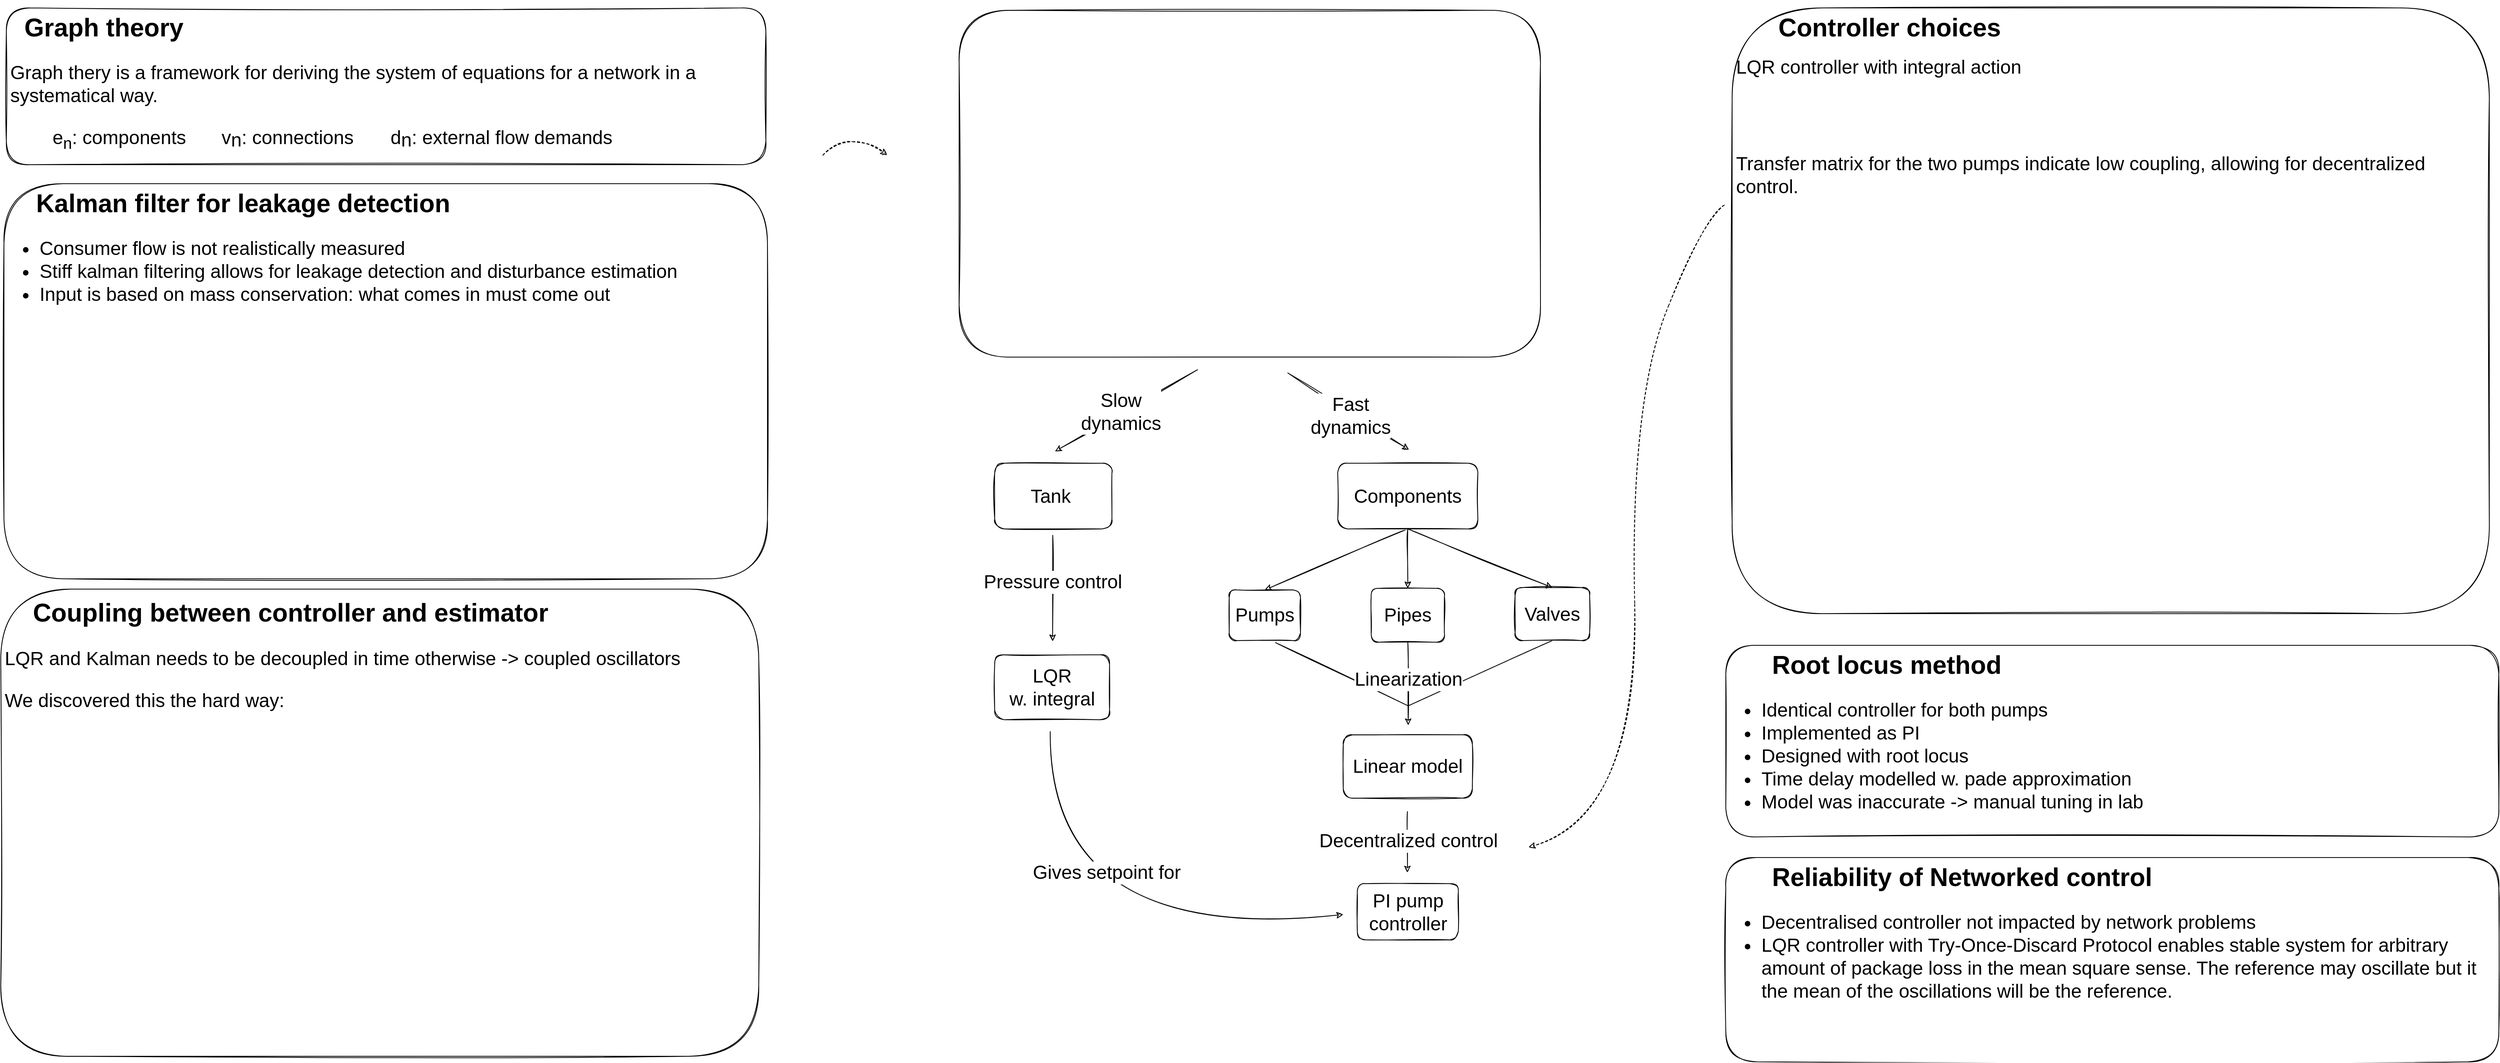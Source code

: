 <mxfile version="15.9.4" type="device"><diagram id="ifCa59RVr1f372zUmJxD" name="Page-1"><mxGraphModel dx="6365" dy="3038" grid="0" gridSize="10" guides="1" tooltips="1" connect="1" arrows="1" fold="1" page="0" pageScale="1" pageWidth="3300" pageHeight="2339" math="0" shadow="0"><root><mxCell id="0"/><mxCell id="1" parent="0"/><mxCell id="h42Lut4rKHVFTXkrtPnL-25" style="rounded=0;orthogonalLoop=1;jettySize=auto;html=1;exitX=0.5;exitY=1;exitDx=0;exitDy=0;endArrow=none;endFill=0;sketch=1;" parent="1" source="h42Lut4rKHVFTXkrtPnL-18" edge="1"><mxGeometry relative="1" as="geometry"><mxPoint x="625.52" y="971.6" as="sourcePoint"/><mxPoint x="837" y="641" as="targetPoint"/></mxGeometry></mxCell><mxCell id="h42Lut4rKHVFTXkrtPnL-1" value="&lt;font style=&quot;font-size: 24px&quot;&gt;Tank&amp;nbsp;&lt;/font&gt;" style="rounded=1;whiteSpace=wrap;html=1;glass=0;sketch=1;" parent="1" vertex="1"><mxGeometry x="313.9" y="335" width="148" height="83" as="geometry"/></mxCell><mxCell id="h42Lut4rKHVFTXkrtPnL-19" style="rounded=0;orthogonalLoop=1;jettySize=auto;html=1;exitX=0.5;exitY=1;exitDx=0;exitDy=0;entryX=0.5;entryY=0;entryDx=0;entryDy=0;sketch=1;" parent="1" source="h42Lut4rKHVFTXkrtPnL-3" target="h42Lut4rKHVFTXkrtPnL-16" edge="1"><mxGeometry relative="1" as="geometry"/></mxCell><mxCell id="h42Lut4rKHVFTXkrtPnL-3" value="&lt;font style=&quot;font-size: 24px&quot;&gt;Components&lt;/font&gt;" style="rounded=1;whiteSpace=wrap;html=1;glass=0;sketch=1;" parent="1" vertex="1"><mxGeometry x="747" y="335" width="177" height="83" as="geometry"/></mxCell><mxCell id="h42Lut4rKHVFTXkrtPnL-4" value="" style="rounded=1;whiteSpace=wrap;html=1;glass=0;sketch=1;" parent="1" vertex="1"><mxGeometry x="269" y="-237" width="734" height="438" as="geometry"/></mxCell><mxCell id="h42Lut4rKHVFTXkrtPnL-5" value="" style="endArrow=classic;html=1;rounded=0;sketch=1;" parent="1" edge="1"><mxGeometry width="50" height="50" relative="1" as="geometry"><mxPoint x="570" y="217" as="sourcePoint"/><mxPoint x="390" y="320" as="targetPoint"/></mxGeometry></mxCell><mxCell id="h42Lut4rKHVFTXkrtPnL-6" value="&lt;font style=&quot;font-size: 24px&quot;&gt;Slow &lt;br&gt;dynamics&lt;/font&gt;" style="edgeLabel;html=1;align=center;verticalAlign=middle;resizable=0;points=[];" parent="h42Lut4rKHVFTXkrtPnL-5" vertex="1" connectable="0"><mxGeometry x="-0.209" y="-2" relative="1" as="geometry"><mxPoint x="-25" y="14" as="offset"/></mxGeometry></mxCell><mxCell id="h42Lut4rKHVFTXkrtPnL-8" value="" style="endArrow=classic;html=1;rounded=0;sketch=1;" parent="1" edge="1"><mxGeometry width="50" height="50" relative="1" as="geometry"><mxPoint x="684" y="221" as="sourcePoint"/><mxPoint x="837" y="318" as="targetPoint"/></mxGeometry></mxCell><mxCell id="h42Lut4rKHVFTXkrtPnL-9" value="&lt;font style=&quot;font-size: 24px&quot;&gt;Fast&lt;br&gt;dynamics&lt;/font&gt;" style="edgeLabel;html=1;align=center;verticalAlign=middle;resizable=0;points=[];" parent="h42Lut4rKHVFTXkrtPnL-8" vertex="1" connectable="0"><mxGeometry x="-0.209" y="-2" relative="1" as="geometry"><mxPoint x="19" y="14" as="offset"/></mxGeometry></mxCell><mxCell id="h42Lut4rKHVFTXkrtPnL-10" value="" style="endArrow=classic;html=1;rounded=0;sketch=1;" parent="1" edge="1"><mxGeometry width="50" height="50" relative="1" as="geometry"><mxPoint x="387.19" y="426" as="sourcePoint"/><mxPoint x="387" y="560" as="targetPoint"/></mxGeometry></mxCell><mxCell id="h42Lut4rKHVFTXkrtPnL-11" value="&lt;font style=&quot;font-size: 24px&quot;&gt;Pressure control&lt;/font&gt;" style="edgeLabel;html=1;align=center;verticalAlign=middle;resizable=0;points=[];" parent="h42Lut4rKHVFTXkrtPnL-10" vertex="1" connectable="0"><mxGeometry x="-0.209" y="-2" relative="1" as="geometry"><mxPoint x="2" y="6" as="offset"/></mxGeometry></mxCell><mxCell id="h42Lut4rKHVFTXkrtPnL-12" value="&lt;font style=&quot;font-size: 24px&quot;&gt;LQR &lt;br&gt;w. integral&lt;/font&gt;" style="rounded=1;whiteSpace=wrap;html=1;glass=0;sketch=1;" parent="1" vertex="1"><mxGeometry x="313.9" y="577" width="145" height="82" as="geometry"/></mxCell><mxCell id="h42Lut4rKHVFTXkrtPnL-16" value="&lt;font style=&quot;font-size: 24px&quot;&gt;Pumps&lt;/font&gt;" style="rounded=1;whiteSpace=wrap;html=1;glass=0;sketch=1;" parent="1" vertex="1"><mxGeometry x="610" y="495" width="90" height="64" as="geometry"/></mxCell><mxCell id="h42Lut4rKHVFTXkrtPnL-17" value="&lt;font style=&quot;font-size: 24px&quot;&gt;Pipes&lt;/font&gt;" style="rounded=1;whiteSpace=wrap;html=1;glass=0;sketch=1;" parent="1" vertex="1"><mxGeometry x="789.25" y="493" width="92.5" height="68" as="geometry"/></mxCell><mxCell id="h42Lut4rKHVFTXkrtPnL-18" value="&lt;font style=&quot;font-size: 24px&quot;&gt;Valves&lt;/font&gt;" style="rounded=1;whiteSpace=wrap;html=1;glass=0;sketch=1;" parent="1" vertex="1"><mxGeometry x="971" y="492" width="94" height="67" as="geometry"/></mxCell><mxCell id="h42Lut4rKHVFTXkrtPnL-20" style="rounded=0;orthogonalLoop=1;jettySize=auto;html=1;exitX=0.5;exitY=1;exitDx=0;exitDy=0;entryX=0.5;entryY=0;entryDx=0;entryDy=0;sketch=1;" parent="1" source="h42Lut4rKHVFTXkrtPnL-3" target="h42Lut4rKHVFTXkrtPnL-17" edge="1"><mxGeometry relative="1" as="geometry"><mxPoint x="677.9" y="900" as="sourcePoint"/><mxPoint x="608.9" y="920.0" as="targetPoint"/></mxGeometry></mxCell><mxCell id="h42Lut4rKHVFTXkrtPnL-21" style="rounded=0;orthogonalLoop=1;jettySize=auto;html=1;exitX=0.5;exitY=1;exitDx=0;exitDy=0;entryX=0.5;entryY=0;entryDx=0;entryDy=0;sketch=1;" parent="1" source="h42Lut4rKHVFTXkrtPnL-3" target="h42Lut4rKHVFTXkrtPnL-18" edge="1"><mxGeometry relative="1" as="geometry"><mxPoint x="677.9" y="900" as="sourcePoint"/><mxPoint x="678.9" y="920.0" as="targetPoint"/></mxGeometry></mxCell><mxCell id="h42Lut4rKHVFTXkrtPnL-22" value="&lt;font style=&quot;font-size: 24px&quot;&gt;Linear model&lt;/font&gt;" style="rounded=1;whiteSpace=wrap;html=1;glass=0;sketch=1;" parent="1" vertex="1"><mxGeometry x="754" y="678" width="163" height="80" as="geometry"/></mxCell><mxCell id="h42Lut4rKHVFTXkrtPnL-23" style="rounded=0;orthogonalLoop=1;jettySize=auto;html=1;exitX=0.627;exitY=1.04;exitDx=0;exitDy=0;exitPerimeter=0;endArrow=none;endFill=0;sketch=1;" parent="1" edge="1"><mxGeometry relative="1" as="geometry"><mxPoint x="668.43" y="561.56" as="sourcePoint"/><mxPoint x="835" y="641" as="targetPoint"/></mxGeometry></mxCell><mxCell id="h42Lut4rKHVFTXkrtPnL-24" style="rounded=0;orthogonalLoop=1;jettySize=auto;html=1;exitX=0.5;exitY=1;exitDx=0;exitDy=0;endArrow=classic;endFill=1;sketch=1;" parent="1" source="h42Lut4rKHVFTXkrtPnL-17" edge="1"><mxGeometry relative="1" as="geometry"><mxPoint x="615.52" y="961.6" as="sourcePoint"/><mxPoint x="836" y="666" as="targetPoint"/></mxGeometry></mxCell><mxCell id="h42Lut4rKHVFTXkrtPnL-26" value="&lt;font style=&quot;font-size: 24px&quot;&gt;Linearization&lt;/font&gt;" style="edgeLabel;html=1;align=center;verticalAlign=middle;resizable=0;points=[];fontSize=10;" parent="h42Lut4rKHVFTXkrtPnL-24" vertex="1" connectable="0"><mxGeometry x="0.34" y="2" relative="1" as="geometry"><mxPoint x="-2" y="-24" as="offset"/></mxGeometry></mxCell><mxCell id="h42Lut4rKHVFTXkrtPnL-27" value="" style="endArrow=classic;html=1;rounded=0;sketch=1;" parent="1" edge="1"><mxGeometry width="50" height="50" relative="1" as="geometry"><mxPoint x="835" y="775" as="sourcePoint"/><mxPoint x="835" y="852" as="targetPoint"/></mxGeometry></mxCell><mxCell id="h42Lut4rKHVFTXkrtPnL-28" value="&lt;font style=&quot;font-size: 24px&quot;&gt;Decentralized control&lt;/font&gt;" style="edgeLabel;html=1;align=center;verticalAlign=middle;resizable=0;points=[];" parent="h42Lut4rKHVFTXkrtPnL-27" vertex="1" connectable="0"><mxGeometry x="-0.209" y="-2" relative="1" as="geometry"><mxPoint x="3" y="6" as="offset"/></mxGeometry></mxCell><mxCell id="h42Lut4rKHVFTXkrtPnL-29" value="&lt;font style=&quot;font-size: 24px&quot;&gt;PI pump controller&lt;/font&gt;" style="rounded=1;whiteSpace=wrap;html=1;glass=0;sketch=1;" parent="1" vertex="1"><mxGeometry x="771.75" y="866" width="127.5" height="71" as="geometry"/></mxCell><mxCell id="h42Lut4rKHVFTXkrtPnL-30" value="" style="endArrow=classic;html=1;sketch=1;curved=1;" parent="1" edge="1"><mxGeometry width="50" height="50" relative="1" as="geometry"><mxPoint x="384" y="674" as="sourcePoint"/><mxPoint x="754" y="905" as="targetPoint"/><Array as="points"><mxPoint x="384" y="945"/></Array></mxGeometry></mxCell><mxCell id="h42Lut4rKHVFTXkrtPnL-31" value="&lt;font style=&quot;font-size: 24px&quot;&gt;Gives setpoint for&lt;/font&gt;" style="edgeLabel;html=1;align=center;verticalAlign=middle;resizable=0;points=[];" parent="h42Lut4rKHVFTXkrtPnL-30" vertex="1" connectable="0"><mxGeometry x="-0.209" y="-2" relative="1" as="geometry"><mxPoint x="73" y="-77" as="offset"/></mxGeometry></mxCell><mxCell id="hZGCle6Syy2YpX0YJVKB-2" value="&lt;p style=&quot;line-height: 0.8&quot;&gt;&lt;/p&gt;&lt;h1&gt;&lt;font style=&quot;font-size: 32px&quot;&gt;&amp;nbsp; Graph theory&lt;/font&gt;&lt;/h1&gt;&lt;p style=&quot;line-height: 1.2 ; font-size: 24px&quot;&gt;&lt;font style=&quot;font-size: 24px&quot;&gt;Graph thery is a framework for deriving the system of equations for a network in a systematical way.&amp;nbsp;&lt;/font&gt;&lt;/p&gt;&lt;p style=&quot;line-height: 1 ; font-size: 24px&quot;&gt;&lt;/p&gt;&lt;font style=&quot;font-size: 24px&quot;&gt;&lt;span style=&quot;white-space: pre&quot;&gt;&#9;&lt;/span&gt;e&lt;sub&gt;n&lt;/sub&gt;: components&lt;span style=&quot;white-space: pre&quot;&gt;&#9;&lt;/span&gt;&lt;/font&gt;&lt;font style=&quot;font-size: 24px&quot;&gt;v&lt;/font&gt;&lt;sub&gt;&lt;font style=&quot;font-size: 24px&quot;&gt;n&lt;/font&gt;&lt;/sub&gt;&lt;span style=&quot;font-size: 24px&quot;&gt;: connections&lt;span style=&quot;white-space: pre&quot;&gt;&#9;&lt;/span&gt;&lt;/span&gt;&lt;font style=&quot;font-size: 24px&quot;&gt;d&lt;/font&gt;&lt;sub&gt;&lt;font style=&quot;font-size: 24px&quot;&gt;n&lt;/font&gt;&lt;/sub&gt;&lt;span style=&quot;font-size: 24px&quot;&gt;: external flow demands&amp;nbsp;&amp;nbsp;&lt;/span&gt;&lt;br&gt;&lt;p&gt;&lt;/p&gt;&lt;p style=&quot;line-height: 1&quot;&gt;&lt;br&gt;&lt;/p&gt;&lt;p&gt;&lt;/p&gt;" style="text;html=1;strokeColor=default;fillColor=none;spacing=5;spacingTop=-20;whiteSpace=wrap;overflow=hidden;rounded=1;sketch=1;fontSize=12;" parent="1" vertex="1"><mxGeometry x="-934" y="-240" width="959" height="198" as="geometry"/></mxCell><mxCell id="hZGCle6Syy2YpX0YJVKB-6" value="" style="curved=1;endArrow=classic;html=1;rounded=0;fontSize=12;sketch=1;dashed=1;" parent="1" edge="1"><mxGeometry width="50" height="50" relative="1" as="geometry"><mxPoint x="97" y="-54" as="sourcePoint"/><mxPoint x="178" y="-54" as="targetPoint"/><Array as="points"><mxPoint x="113" y="-71"/><mxPoint x="156" y="-71"/></Array></mxGeometry></mxCell><mxCell id="hZGCle6Syy2YpX0YJVKB-8" value="&lt;h1&gt;&lt;font style=&quot;font-size: 16px&quot;&gt;&amp;nbsp; &amp;nbsp; &amp;nbsp; &amp;nbsp;&amp;nbsp;&amp;nbsp;&amp;nbsp;&amp;nbsp; &lt;/font&gt;&lt;font style=&quot;font-size: 32px&quot;&gt;Controller choices&lt;br&gt;&lt;/font&gt;&lt;/h1&gt;&lt;p&gt;&lt;font style=&quot;font-size: 24px&quot;&gt;LQR controller with integral action &lt;br&gt;&lt;/font&gt;&lt;/p&gt;&lt;p&gt;&lt;font style=&quot;font-size: 24px&quot;&gt;&lt;br&gt;&lt;/font&gt;&lt;/p&gt;&lt;p&gt;&lt;font style=&quot;font-size: 24px&quot;&gt;&lt;br&gt;&lt;/font&gt;&lt;/p&gt;&lt;p&gt;&lt;font style=&quot;font-size: 24px&quot;&gt;Transfer matrix for the two pumps indicate low coupling, allowing for decentralized control.&lt;/font&gt;&lt;/p&gt;" style="text;html=1;strokeColor=default;fillColor=none;spacing=5;spacingTop=-20;whiteSpace=wrap;overflow=hidden;rounded=1;sketch=1;fontSize=12;" parent="1" vertex="1"><mxGeometry x="1245" y="-240" width="956" height="765" as="geometry"/></mxCell><mxCell id="hZGCle6Syy2YpX0YJVKB-9" value="" style="curved=1;endArrow=classic;html=1;rounded=0;fontSize=12;sketch=1;dashed=1;" parent="1" edge="1"><mxGeometry width="50" height="50" relative="1" as="geometry"><mxPoint x="1235" y="9" as="sourcePoint"/><mxPoint x="988" y="820" as="targetPoint"/><Array as="points"><mxPoint x="1212" y="25"/><mxPoint x="1118" y="246"/><mxPoint x="1126" y="780"/></Array></mxGeometry></mxCell><mxCell id="hZGCle6Syy2YpX0YJVKB-12" value="&lt;h1&gt;&lt;font style=&quot;font-size: 32px&quot;&gt;&amp;nbsp; &amp;nbsp; &amp;nbsp; Root locus method&lt;/font&gt;&lt;/h1&gt;&lt;p style=&quot;font-size: 24px&quot;&gt;&lt;/p&gt;&lt;ul style=&quot;font-size: 24px&quot;&gt;&lt;li&gt;Identical controller for both pumps&lt;/li&gt;&lt;li&gt;Implemented as PI&lt;/li&gt;&lt;li&gt;Designed with root locus&lt;/li&gt;&lt;li&gt;Time delay modelled w. pade approximation&lt;/li&gt;&lt;li&gt;Model was inaccurate -&amp;gt; manual tuning in lab&lt;/li&gt;&lt;/ul&gt;&lt;p&gt;&lt;/p&gt;" style="text;html=1;strokeColor=default;fillColor=none;spacing=5;spacingTop=-20;whiteSpace=wrap;overflow=hidden;rounded=1;sketch=1;fontSize=12;" parent="1" vertex="1"><mxGeometry x="1237" y="565" width="976" height="242" as="geometry"/></mxCell><mxCell id="hZGCle6Syy2YpX0YJVKB-14" value="&lt;h1&gt;&lt;font style=&quot;font-size: 32px&quot;&gt;&amp;nbsp; &amp;nbsp; Kalman filter for leakage detection&lt;/font&gt;&lt;/h1&gt;&lt;p style=&quot;font-size: 24px&quot;&gt;&lt;/p&gt;&lt;ul style=&quot;font-size: 24px&quot;&gt;&lt;li&gt;Consumer flow is not realistically measured&lt;/li&gt;&lt;li&gt;Stiff kalman filtering allows for leakage detection and disturbance estimation&lt;/li&gt;&lt;li&gt;Input is based on mass conservation: what comes in must come out&lt;/li&gt;&lt;/ul&gt;&lt;p&gt;&lt;/p&gt;" style="text;html=1;strokeColor=default;fillColor=none;spacing=5;spacingTop=-20;whiteSpace=wrap;overflow=hidden;rounded=1;sketch=1;fontSize=12;" parent="1" vertex="1"><mxGeometry x="-937" y="-18" width="964" height="499" as="geometry"/></mxCell><mxCell id="hZGCle6Syy2YpX0YJVKB-15" value="&lt;h1 style=&quot;font-size: 32px&quot;&gt;&lt;font style=&quot;font-size: 32px&quot;&gt;&amp;nbsp; &amp;nbsp; Coupling between controller and estimator&lt;/font&gt;&lt;/h1&gt;&lt;p style=&quot;font-size: 24px&quot;&gt;LQR and Kalman needs to be decoupled in time otherwise -&amp;gt; coupled oscillators&lt;/p&gt;&lt;p style=&quot;font-size: 24px&quot;&gt;We discovered this the hard way:&lt;/p&gt;" style="text;html=1;strokeColor=default;fillColor=none;spacing=5;spacingTop=-20;whiteSpace=wrap;overflow=hidden;rounded=1;sketch=1;fontSize=12;" parent="1" vertex="1"><mxGeometry x="-941" y="494" width="957" height="590" as="geometry"/></mxCell><mxCell id="Qm9PjZQbC8rFcJr_6cdh-1" value="&lt;h1&gt;&lt;font style=&quot;font-size: 32px&quot;&gt;&amp;nbsp; &amp;nbsp; &amp;nbsp; Reliability of Networked control &lt;br&gt;&lt;/font&gt;&lt;/h1&gt;&lt;p style=&quot;font-size: 24px&quot;&gt;&lt;/p&gt;&lt;ul style=&quot;font-size: 24px&quot;&gt;&lt;li&gt;Decentralised controller not impacted by network problems&lt;/li&gt;&lt;li&gt;LQR controller with Try-Once-Discard Protocol enables stable system for arbitrary amount of package loss in the mean square sense. The reference may oscillate but it the mean of the oscillations will be the reference. &lt;br&gt;&lt;/li&gt;&lt;/ul&gt;&lt;p&gt;&lt;/p&gt;" style="text;html=1;strokeColor=default;fillColor=none;spacing=5;spacingTop=-20;whiteSpace=wrap;overflow=hidden;rounded=1;sketch=1;fontSize=12;" parent="1" vertex="1"><mxGeometry x="1237" y="833" width="976" height="258" as="geometry"/></mxCell></root></mxGraphModel></diagram></mxfile>